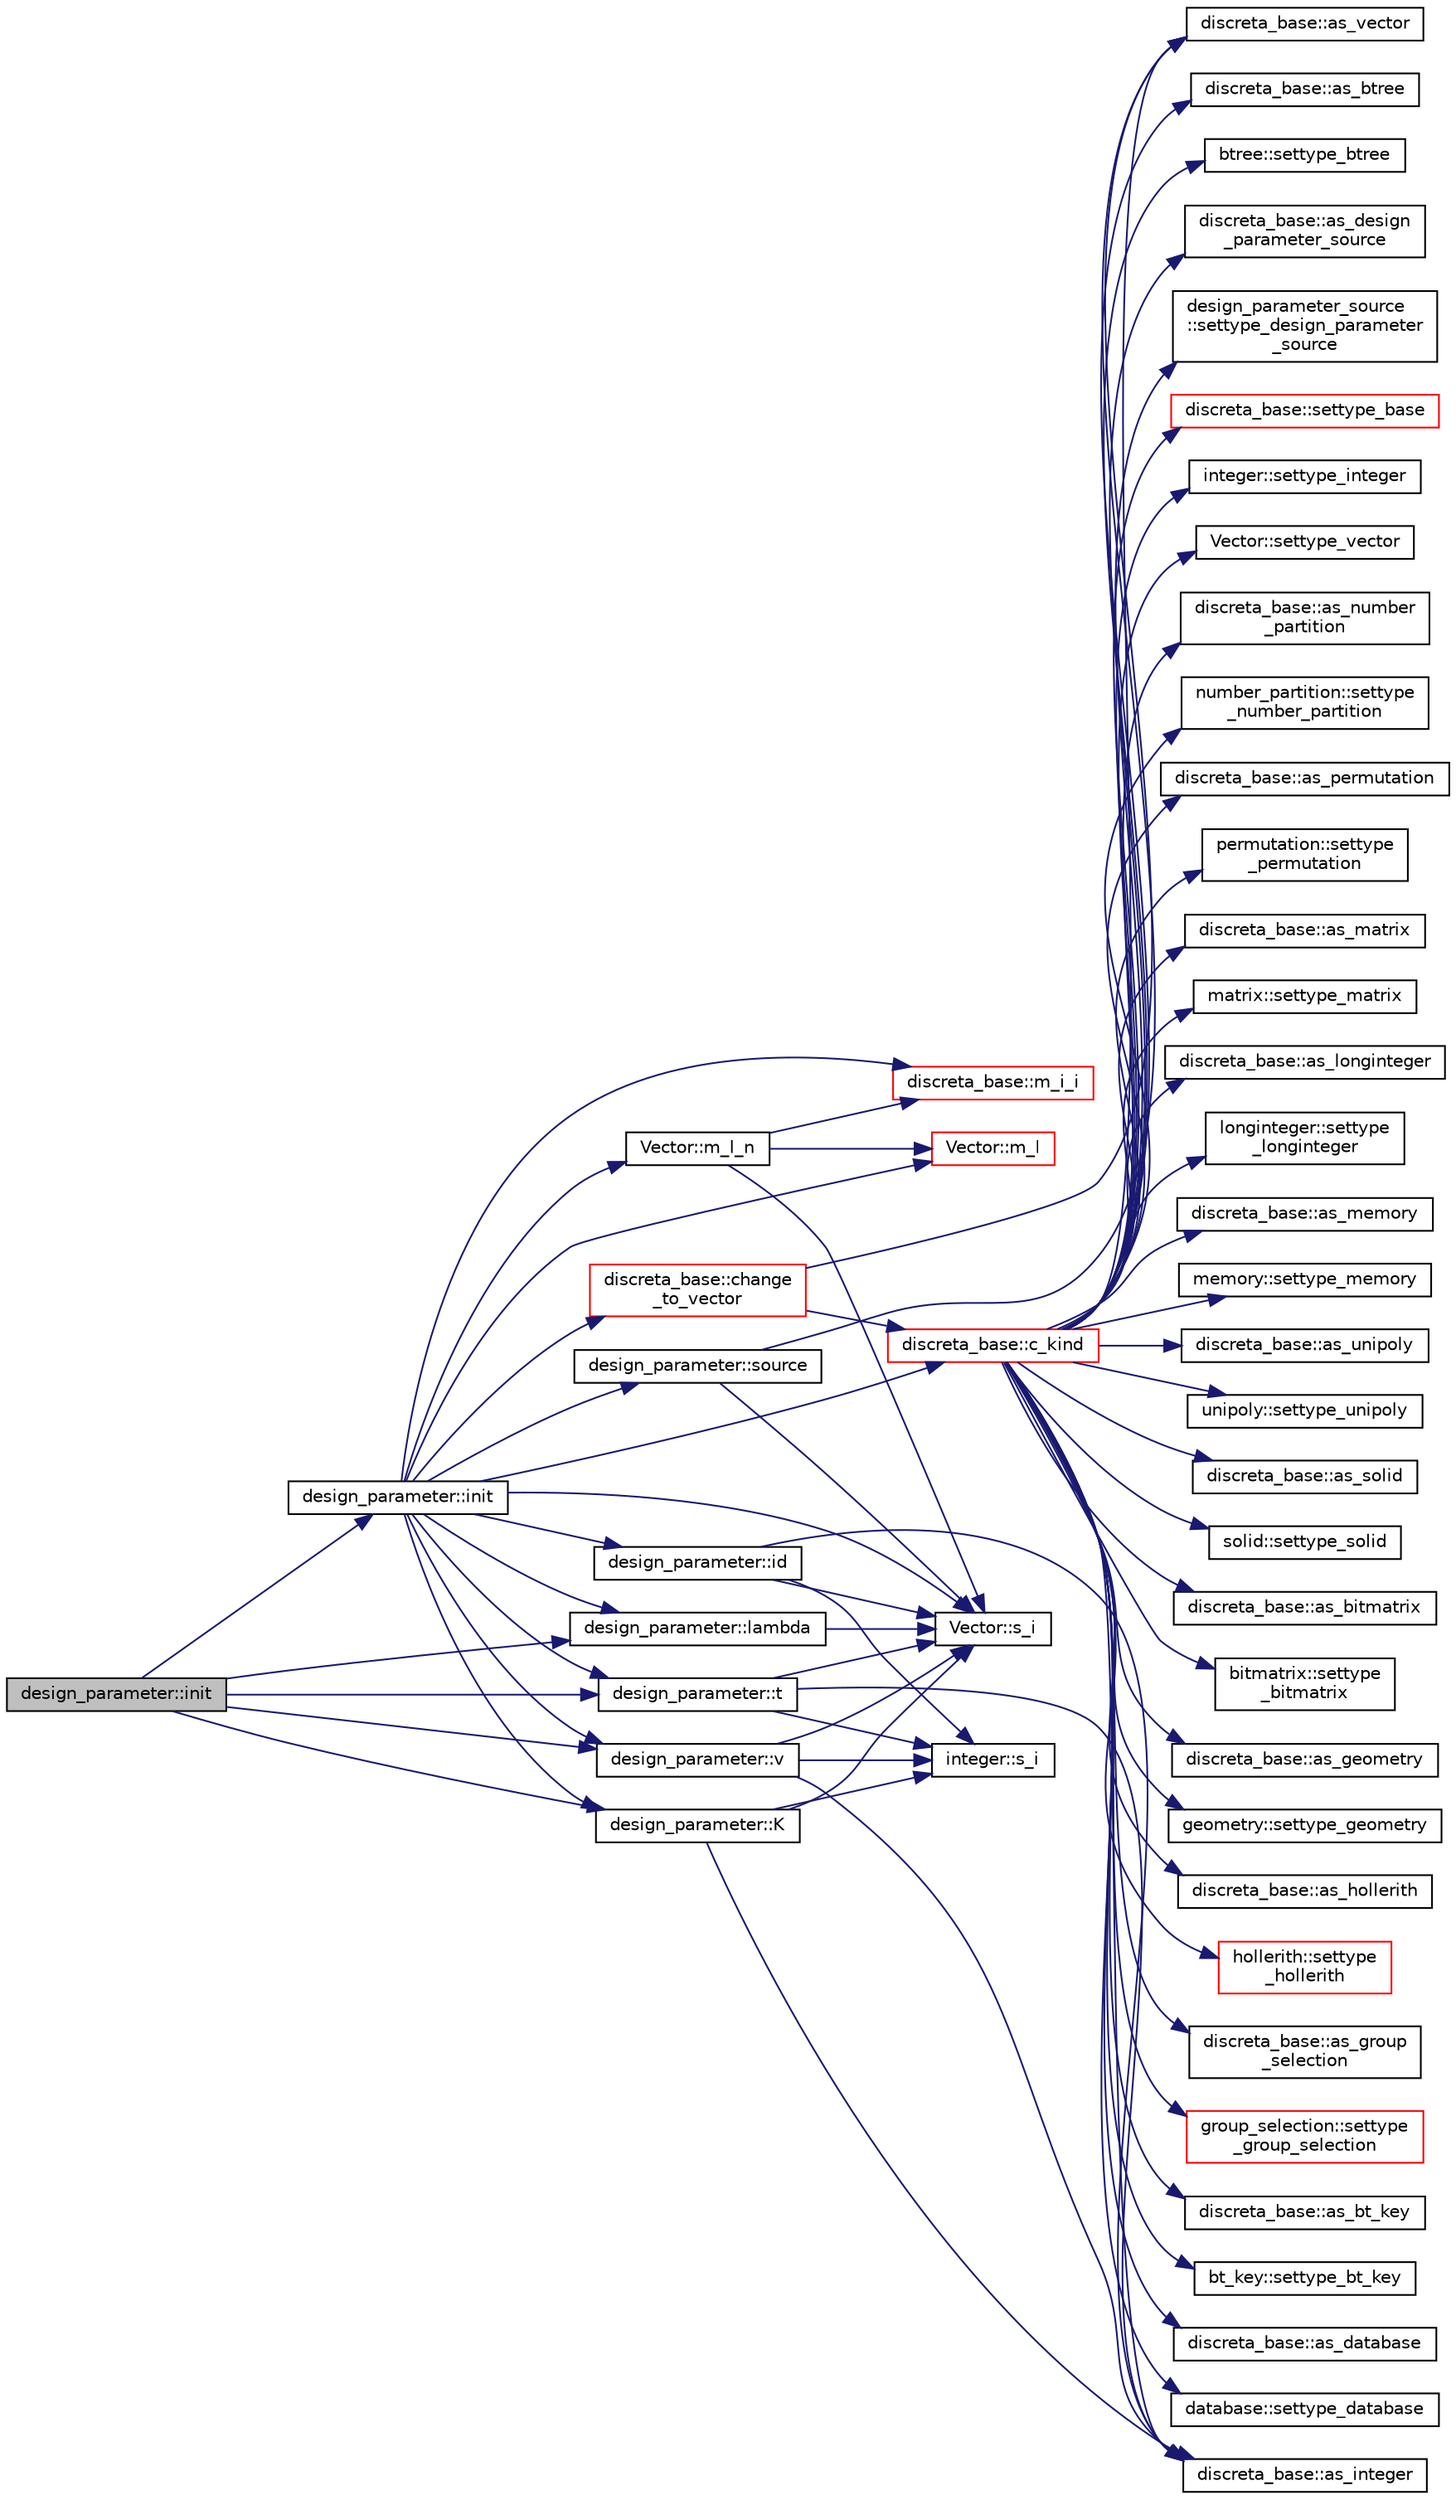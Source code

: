 digraph "design_parameter::init"
{
  edge [fontname="Helvetica",fontsize="10",labelfontname="Helvetica",labelfontsize="10"];
  node [fontname="Helvetica",fontsize="10",shape=record];
  rankdir="LR";
  Node1205 [label="design_parameter::init",height=0.2,width=0.4,color="black", fillcolor="grey75", style="filled", fontcolor="black"];
  Node1205 -> Node1206 [color="midnightblue",fontsize="10",style="solid",fontname="Helvetica"];
  Node1206 [label="design_parameter::init",height=0.2,width=0.4,color="black", fillcolor="white", style="filled",URL="$da/d94/classdesign__parameter.html#af77829be8d9058a84169c36143307b5d"];
  Node1206 -> Node1207 [color="midnightblue",fontsize="10",style="solid",fontname="Helvetica"];
  Node1207 [label="Vector::m_l_n",height=0.2,width=0.4,color="black", fillcolor="white", style="filled",URL="$d5/db2/class_vector.html#a5c7c126e6266ecdc832c5ce5bc1cca2f"];
  Node1207 -> Node1208 [color="midnightblue",fontsize="10",style="solid",fontname="Helvetica"];
  Node1208 [label="Vector::m_l",height=0.2,width=0.4,color="red", fillcolor="white", style="filled",URL="$d5/db2/class_vector.html#a00f5520c2a6b4f5282a1a8bcf8ea74eb"];
  Node1207 -> Node1258 [color="midnightblue",fontsize="10",style="solid",fontname="Helvetica"];
  Node1258 [label="Vector::s_i",height=0.2,width=0.4,color="black", fillcolor="white", style="filled",URL="$d5/db2/class_vector.html#a1c4fe1752523df8119f70dd550244871"];
  Node1207 -> Node1259 [color="midnightblue",fontsize="10",style="solid",fontname="Helvetica"];
  Node1259 [label="discreta_base::m_i_i",height=0.2,width=0.4,color="red", fillcolor="white", style="filled",URL="$d7/d71/classdiscreta__base.html#aa231464a9d4bc233f66608021c9ad997"];
  Node1206 -> Node1261 [color="midnightblue",fontsize="10",style="solid",fontname="Helvetica"];
  Node1261 [label="discreta_base::c_kind",height=0.2,width=0.4,color="red", fillcolor="white", style="filled",URL="$d7/d71/classdiscreta__base.html#adc2ff61589c2d083688e7a43f333cb62"];
  Node1261 -> Node1262 [color="midnightblue",fontsize="10",style="solid",fontname="Helvetica"];
  Node1262 [label="discreta_base::settype_base",height=0.2,width=0.4,color="red", fillcolor="white", style="filled",URL="$d7/d71/classdiscreta__base.html#a4f42899a89447d1c3993ea07c38f8ad4"];
  Node1261 -> Node1218 [color="midnightblue",fontsize="10",style="solid",fontname="Helvetica"];
  Node1218 [label="discreta_base::as_integer",height=0.2,width=0.4,color="black", fillcolor="white", style="filled",URL="$d7/d71/classdiscreta__base.html#a00d7691eaf874fd283d942692fe8dd26"];
  Node1261 -> Node1263 [color="midnightblue",fontsize="10",style="solid",fontname="Helvetica"];
  Node1263 [label="integer::settype_integer",height=0.2,width=0.4,color="black", fillcolor="white", style="filled",URL="$d0/de5/classinteger.html#a6265c65ef311229acd513d748faba796"];
  Node1261 -> Node1220 [color="midnightblue",fontsize="10",style="solid",fontname="Helvetica"];
  Node1220 [label="discreta_base::as_vector",height=0.2,width=0.4,color="black", fillcolor="white", style="filled",URL="$d7/d71/classdiscreta__base.html#a7bdd6cae39c380b128ee9e17e42cf020"];
  Node1261 -> Node1264 [color="midnightblue",fontsize="10",style="solid",fontname="Helvetica"];
  Node1264 [label="Vector::settype_vector",height=0.2,width=0.4,color="black", fillcolor="white", style="filled",URL="$d5/db2/class_vector.html#a34e0d00b18c051f23904a8429fa6c8b4"];
  Node1261 -> Node1223 [color="midnightblue",fontsize="10",style="solid",fontname="Helvetica"];
  Node1223 [label="discreta_base::as_number\l_partition",height=0.2,width=0.4,color="black", fillcolor="white", style="filled",URL="$d7/d71/classdiscreta__base.html#a307aa09de0e925d46697707968ffab00"];
  Node1261 -> Node1265 [color="midnightblue",fontsize="10",style="solid",fontname="Helvetica"];
  Node1265 [label="number_partition::settype\l_number_partition",height=0.2,width=0.4,color="black", fillcolor="white", style="filled",URL="$df/d50/classnumber__partition.html#a3aaec1b557758f643ffc8555bbc358be"];
  Node1261 -> Node1225 [color="midnightblue",fontsize="10",style="solid",fontname="Helvetica"];
  Node1225 [label="discreta_base::as_permutation",height=0.2,width=0.4,color="black", fillcolor="white", style="filled",URL="$d7/d71/classdiscreta__base.html#aa4e72f36a82984239b12ae831e131098"];
  Node1261 -> Node1266 [color="midnightblue",fontsize="10",style="solid",fontname="Helvetica"];
  Node1266 [label="permutation::settype\l_permutation",height=0.2,width=0.4,color="black", fillcolor="white", style="filled",URL="$d0/d08/classpermutation.html#af1eea29f86195cede9562e444664c28c"];
  Node1261 -> Node1227 [color="midnightblue",fontsize="10",style="solid",fontname="Helvetica"];
  Node1227 [label="discreta_base::as_matrix",height=0.2,width=0.4,color="black", fillcolor="white", style="filled",URL="$d7/d71/classdiscreta__base.html#ae4d7f56d917a4707b838fbffde6467ff"];
  Node1261 -> Node1267 [color="midnightblue",fontsize="10",style="solid",fontname="Helvetica"];
  Node1267 [label="matrix::settype_matrix",height=0.2,width=0.4,color="black", fillcolor="white", style="filled",URL="$d1/d8d/classmatrix.html#a1780283a64a789e4084d792683d276bb"];
  Node1261 -> Node1230 [color="midnightblue",fontsize="10",style="solid",fontname="Helvetica"];
  Node1230 [label="discreta_base::as_longinteger",height=0.2,width=0.4,color="black", fillcolor="white", style="filled",URL="$d7/d71/classdiscreta__base.html#a20a094639eb711b10c8694c51937f7cd"];
  Node1261 -> Node1268 [color="midnightblue",fontsize="10",style="solid",fontname="Helvetica"];
  Node1268 [label="longinteger::settype\l_longinteger",height=0.2,width=0.4,color="black", fillcolor="white", style="filled",URL="$d3/d71/classlonginteger.html#ae5f811ece8df31b9ff114368a18e1dc5"];
  Node1261 -> Node1233 [color="midnightblue",fontsize="10",style="solid",fontname="Helvetica"];
  Node1233 [label="discreta_base::as_memory",height=0.2,width=0.4,color="black", fillcolor="white", style="filled",URL="$d7/d71/classdiscreta__base.html#ad94b2d7dce0cd4fa22db57f6e79c4bd2"];
  Node1261 -> Node1269 [color="midnightblue",fontsize="10",style="solid",fontname="Helvetica"];
  Node1269 [label="memory::settype_memory",height=0.2,width=0.4,color="black", fillcolor="white", style="filled",URL="$d8/d99/classmemory.html#a33aae277f9b8fe36b02e9d5da895451b"];
  Node1261 -> Node1235 [color="midnightblue",fontsize="10",style="solid",fontname="Helvetica"];
  Node1235 [label="discreta_base::as_unipoly",height=0.2,width=0.4,color="black", fillcolor="white", style="filled",URL="$d7/d71/classdiscreta__base.html#ad50d8027f039fe5c2478cddb243adc9d"];
  Node1261 -> Node1270 [color="midnightblue",fontsize="10",style="solid",fontname="Helvetica"];
  Node1270 [label="unipoly::settype_unipoly",height=0.2,width=0.4,color="black", fillcolor="white", style="filled",URL="$d1/d89/classunipoly.html#a8db854fcc85c5e1150b1f1b1c005c95b"];
  Node1261 -> Node1237 [color="midnightblue",fontsize="10",style="solid",fontname="Helvetica"];
  Node1237 [label="discreta_base::as_solid",height=0.2,width=0.4,color="black", fillcolor="white", style="filled",URL="$d7/d71/classdiscreta__base.html#a1fc5f2b85ec97ab0a69dd64903c970a5"];
  Node1261 -> Node1271 [color="midnightblue",fontsize="10",style="solid",fontname="Helvetica"];
  Node1271 [label="solid::settype_solid",height=0.2,width=0.4,color="black", fillcolor="white", style="filled",URL="$d8/def/classsolid.html#a775bd4821f75a8aee4ea3d4335ff90e0"];
  Node1261 -> Node1239 [color="midnightblue",fontsize="10",style="solid",fontname="Helvetica"];
  Node1239 [label="discreta_base::as_bitmatrix",height=0.2,width=0.4,color="black", fillcolor="white", style="filled",URL="$d7/d71/classdiscreta__base.html#a071ad54ea8ef6c9d1d15f532e5a76df6"];
  Node1261 -> Node1272 [color="midnightblue",fontsize="10",style="solid",fontname="Helvetica"];
  Node1272 [label="bitmatrix::settype\l_bitmatrix",height=0.2,width=0.4,color="black", fillcolor="white", style="filled",URL="$de/dc8/classbitmatrix.html#acb571d947f9526665ebbdc0ce3e2a973"];
  Node1261 -> Node1241 [color="midnightblue",fontsize="10",style="solid",fontname="Helvetica"];
  Node1241 [label="discreta_base::as_geometry",height=0.2,width=0.4,color="black", fillcolor="white", style="filled",URL="$d7/d71/classdiscreta__base.html#a38fc7b4cdd830703e9d87354b79bc5c8"];
  Node1261 -> Node1273 [color="midnightblue",fontsize="10",style="solid",fontname="Helvetica"];
  Node1273 [label="geometry::settype_geometry",height=0.2,width=0.4,color="black", fillcolor="white", style="filled",URL="$da/d44/classgeometry.html#ab4a336baba6a3f56f5ffa053a5be5ba7"];
  Node1261 -> Node1243 [color="midnightblue",fontsize="10",style="solid",fontname="Helvetica"];
  Node1243 [label="discreta_base::as_hollerith",height=0.2,width=0.4,color="black", fillcolor="white", style="filled",URL="$d7/d71/classdiscreta__base.html#a3e66f82711f314710107e2f29e589690"];
  Node1261 -> Node1274 [color="midnightblue",fontsize="10",style="solid",fontname="Helvetica"];
  Node1274 [label="hollerith::settype\l_hollerith",height=0.2,width=0.4,color="red", fillcolor="white", style="filled",URL="$d8/d99/classhollerith.html#a23bbd4acfc88a0e90f1245f243f51f76"];
  Node1261 -> Node1245 [color="midnightblue",fontsize="10",style="solid",fontname="Helvetica"];
  Node1245 [label="discreta_base::as_group\l_selection",height=0.2,width=0.4,color="black", fillcolor="white", style="filled",URL="$d7/d71/classdiscreta__base.html#aae1bac4883c567718bef9fb610abbdc8"];
  Node1261 -> Node1276 [color="midnightblue",fontsize="10",style="solid",fontname="Helvetica"];
  Node1276 [label="group_selection::settype\l_group_selection",height=0.2,width=0.4,color="red", fillcolor="white", style="filled",URL="$d6/db0/classgroup__selection.html#a015ed73b7b8d784bedd4d11ac1fc0ec1"];
  Node1261 -> Node1247 [color="midnightblue",fontsize="10",style="solid",fontname="Helvetica"];
  Node1247 [label="discreta_base::as_bt_key",height=0.2,width=0.4,color="black", fillcolor="white", style="filled",URL="$d7/d71/classdiscreta__base.html#a2734c6e08dca17cf6588bd5064ec1b9f"];
  Node1261 -> Node1278 [color="midnightblue",fontsize="10",style="solid",fontname="Helvetica"];
  Node1278 [label="bt_key::settype_bt_key",height=0.2,width=0.4,color="black", fillcolor="white", style="filled",URL="$d1/de5/classbt__key.html#a352bb10beb7c789d8d29373035824800"];
  Node1261 -> Node1249 [color="midnightblue",fontsize="10",style="solid",fontname="Helvetica"];
  Node1249 [label="discreta_base::as_database",height=0.2,width=0.4,color="black", fillcolor="white", style="filled",URL="$d7/d71/classdiscreta__base.html#ab055d39d58210a2b03ba3d33703b09a9"];
  Node1261 -> Node1279 [color="midnightblue",fontsize="10",style="solid",fontname="Helvetica"];
  Node1279 [label="database::settype_database",height=0.2,width=0.4,color="black", fillcolor="white", style="filled",URL="$db/d72/classdatabase.html#a014639aa001462e480eb1f3984839b72"];
  Node1261 -> Node1251 [color="midnightblue",fontsize="10",style="solid",fontname="Helvetica"];
  Node1251 [label="discreta_base::as_btree",height=0.2,width=0.4,color="black", fillcolor="white", style="filled",URL="$d7/d71/classdiscreta__base.html#a78e76674cef2ec113c17989c11288778"];
  Node1261 -> Node1280 [color="midnightblue",fontsize="10",style="solid",fontname="Helvetica"];
  Node1280 [label="btree::settype_btree",height=0.2,width=0.4,color="black", fillcolor="white", style="filled",URL="$dd/db0/classbtree.html#a5a1b9773c848908a6050cc733d2d9780"];
  Node1261 -> Node1253 [color="midnightblue",fontsize="10",style="solid",fontname="Helvetica"];
  Node1253 [label="discreta_base::as_design\l_parameter_source",height=0.2,width=0.4,color="black", fillcolor="white", style="filled",URL="$d7/d71/classdiscreta__base.html#a59cbf837c6582ded5bc586265d13d81a"];
  Node1261 -> Node1281 [color="midnightblue",fontsize="10",style="solid",fontname="Helvetica"];
  Node1281 [label="design_parameter_source\l::settype_design_parameter\l_source",height=0.2,width=0.4,color="black", fillcolor="white", style="filled",URL="$df/d4b/classdesign__parameter__source.html#a3af3b851df87bd1661fb9c9ce18822c8"];
  Node1206 -> Node1284 [color="midnightblue",fontsize="10",style="solid",fontname="Helvetica"];
  Node1284 [label="design_parameter::id",height=0.2,width=0.4,color="black", fillcolor="white", style="filled",URL="$da/d94/classdesign__parameter.html#ae83312a3e4d40a0ce15b649d3fe3ff19"];
  Node1284 -> Node1258 [color="midnightblue",fontsize="10",style="solid",fontname="Helvetica"];
  Node1284 -> Node1218 [color="midnightblue",fontsize="10",style="solid",fontname="Helvetica"];
  Node1284 -> Node1285 [color="midnightblue",fontsize="10",style="solid",fontname="Helvetica"];
  Node1285 [label="integer::s_i",height=0.2,width=0.4,color="black", fillcolor="white", style="filled",URL="$d0/de5/classinteger.html#adf28e9f94d4c844adaa950deeb80b904"];
  Node1206 -> Node1286 [color="midnightblue",fontsize="10",style="solid",fontname="Helvetica"];
  Node1286 [label="design_parameter::t",height=0.2,width=0.4,color="black", fillcolor="white", style="filled",URL="$da/d94/classdesign__parameter.html#acf428913d279e62bcadc66b34303ece2"];
  Node1286 -> Node1258 [color="midnightblue",fontsize="10",style="solid",fontname="Helvetica"];
  Node1286 -> Node1218 [color="midnightblue",fontsize="10",style="solid",fontname="Helvetica"];
  Node1286 -> Node1285 [color="midnightblue",fontsize="10",style="solid",fontname="Helvetica"];
  Node1206 -> Node1287 [color="midnightblue",fontsize="10",style="solid",fontname="Helvetica"];
  Node1287 [label="design_parameter::v",height=0.2,width=0.4,color="black", fillcolor="white", style="filled",URL="$da/d94/classdesign__parameter.html#a4fb1a94211c5a14072a459038b87a3ed"];
  Node1287 -> Node1258 [color="midnightblue",fontsize="10",style="solid",fontname="Helvetica"];
  Node1287 -> Node1218 [color="midnightblue",fontsize="10",style="solid",fontname="Helvetica"];
  Node1287 -> Node1285 [color="midnightblue",fontsize="10",style="solid",fontname="Helvetica"];
  Node1206 -> Node1288 [color="midnightblue",fontsize="10",style="solid",fontname="Helvetica"];
  Node1288 [label="design_parameter::K",height=0.2,width=0.4,color="black", fillcolor="white", style="filled",URL="$da/d94/classdesign__parameter.html#a0960cd8a9ce482e57708344085b8d5ee"];
  Node1288 -> Node1258 [color="midnightblue",fontsize="10",style="solid",fontname="Helvetica"];
  Node1288 -> Node1218 [color="midnightblue",fontsize="10",style="solid",fontname="Helvetica"];
  Node1288 -> Node1285 [color="midnightblue",fontsize="10",style="solid",fontname="Helvetica"];
  Node1206 -> Node1289 [color="midnightblue",fontsize="10",style="solid",fontname="Helvetica"];
  Node1289 [label="design_parameter::lambda",height=0.2,width=0.4,color="black", fillcolor="white", style="filled",URL="$da/d94/classdesign__parameter.html#a53f496a4ef883ba3c06b500e48b238f5"];
  Node1289 -> Node1258 [color="midnightblue",fontsize="10",style="solid",fontname="Helvetica"];
  Node1206 -> Node1259 [color="midnightblue",fontsize="10",style="solid",fontname="Helvetica"];
  Node1206 -> Node1258 [color="midnightblue",fontsize="10",style="solid",fontname="Helvetica"];
  Node1206 -> Node1290 [color="midnightblue",fontsize="10",style="solid",fontname="Helvetica"];
  Node1290 [label="discreta_base::change\l_to_vector",height=0.2,width=0.4,color="red", fillcolor="white", style="filled",URL="$d7/d71/classdiscreta__base.html#a66186d19c55ad54af11e2a040a763c38"];
  Node1290 -> Node1261 [color="midnightblue",fontsize="10",style="solid",fontname="Helvetica"];
  Node1290 -> Node1220 [color="midnightblue",fontsize="10",style="solid",fontname="Helvetica"];
  Node1206 -> Node1291 [color="midnightblue",fontsize="10",style="solid",fontname="Helvetica"];
  Node1291 [label="design_parameter::source",height=0.2,width=0.4,color="black", fillcolor="white", style="filled",URL="$da/d94/classdesign__parameter.html#a7285d5775f7a1b5ee30d82fb3148c7f6"];
  Node1291 -> Node1258 [color="midnightblue",fontsize="10",style="solid",fontname="Helvetica"];
  Node1291 -> Node1220 [color="midnightblue",fontsize="10",style="solid",fontname="Helvetica"];
  Node1206 -> Node1208 [color="midnightblue",fontsize="10",style="solid",fontname="Helvetica"];
  Node1205 -> Node1286 [color="midnightblue",fontsize="10",style="solid",fontname="Helvetica"];
  Node1205 -> Node1287 [color="midnightblue",fontsize="10",style="solid",fontname="Helvetica"];
  Node1205 -> Node1288 [color="midnightblue",fontsize="10",style="solid",fontname="Helvetica"];
  Node1205 -> Node1289 [color="midnightblue",fontsize="10",style="solid",fontname="Helvetica"];
}
